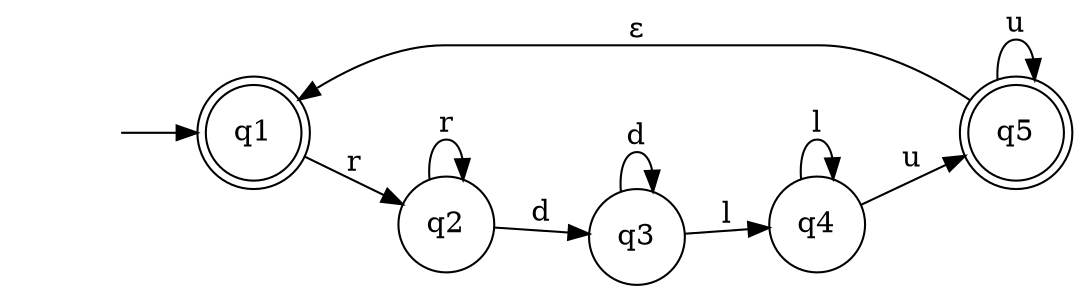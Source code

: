 digraph patrolexpect {
	graph [rankdir=LR]
	"" [label="" shape=plaintext]
	q5 [label=q5 shape=doublecircle]
	q1 [label=q1 shape=doublecircle]
	q2 [label=q2 shape=circle]
	q3 [label=q3 shape=circle]
	q4 [label=q4 shape=circle]
	"" -> q1 [label=""]
	q1 -> q2 [label=r]
	q2 -> q2 [label=r]
	q2 -> q3 [label=d]
	q3 -> q3 [label=d]
	q3 -> q4 [label=l]
	q4 -> q4 [label=l]
	q4 -> q5 [label=u]
	q5 -> q5 [label=u]
	q5 -> q1 [label="ε"]
}
